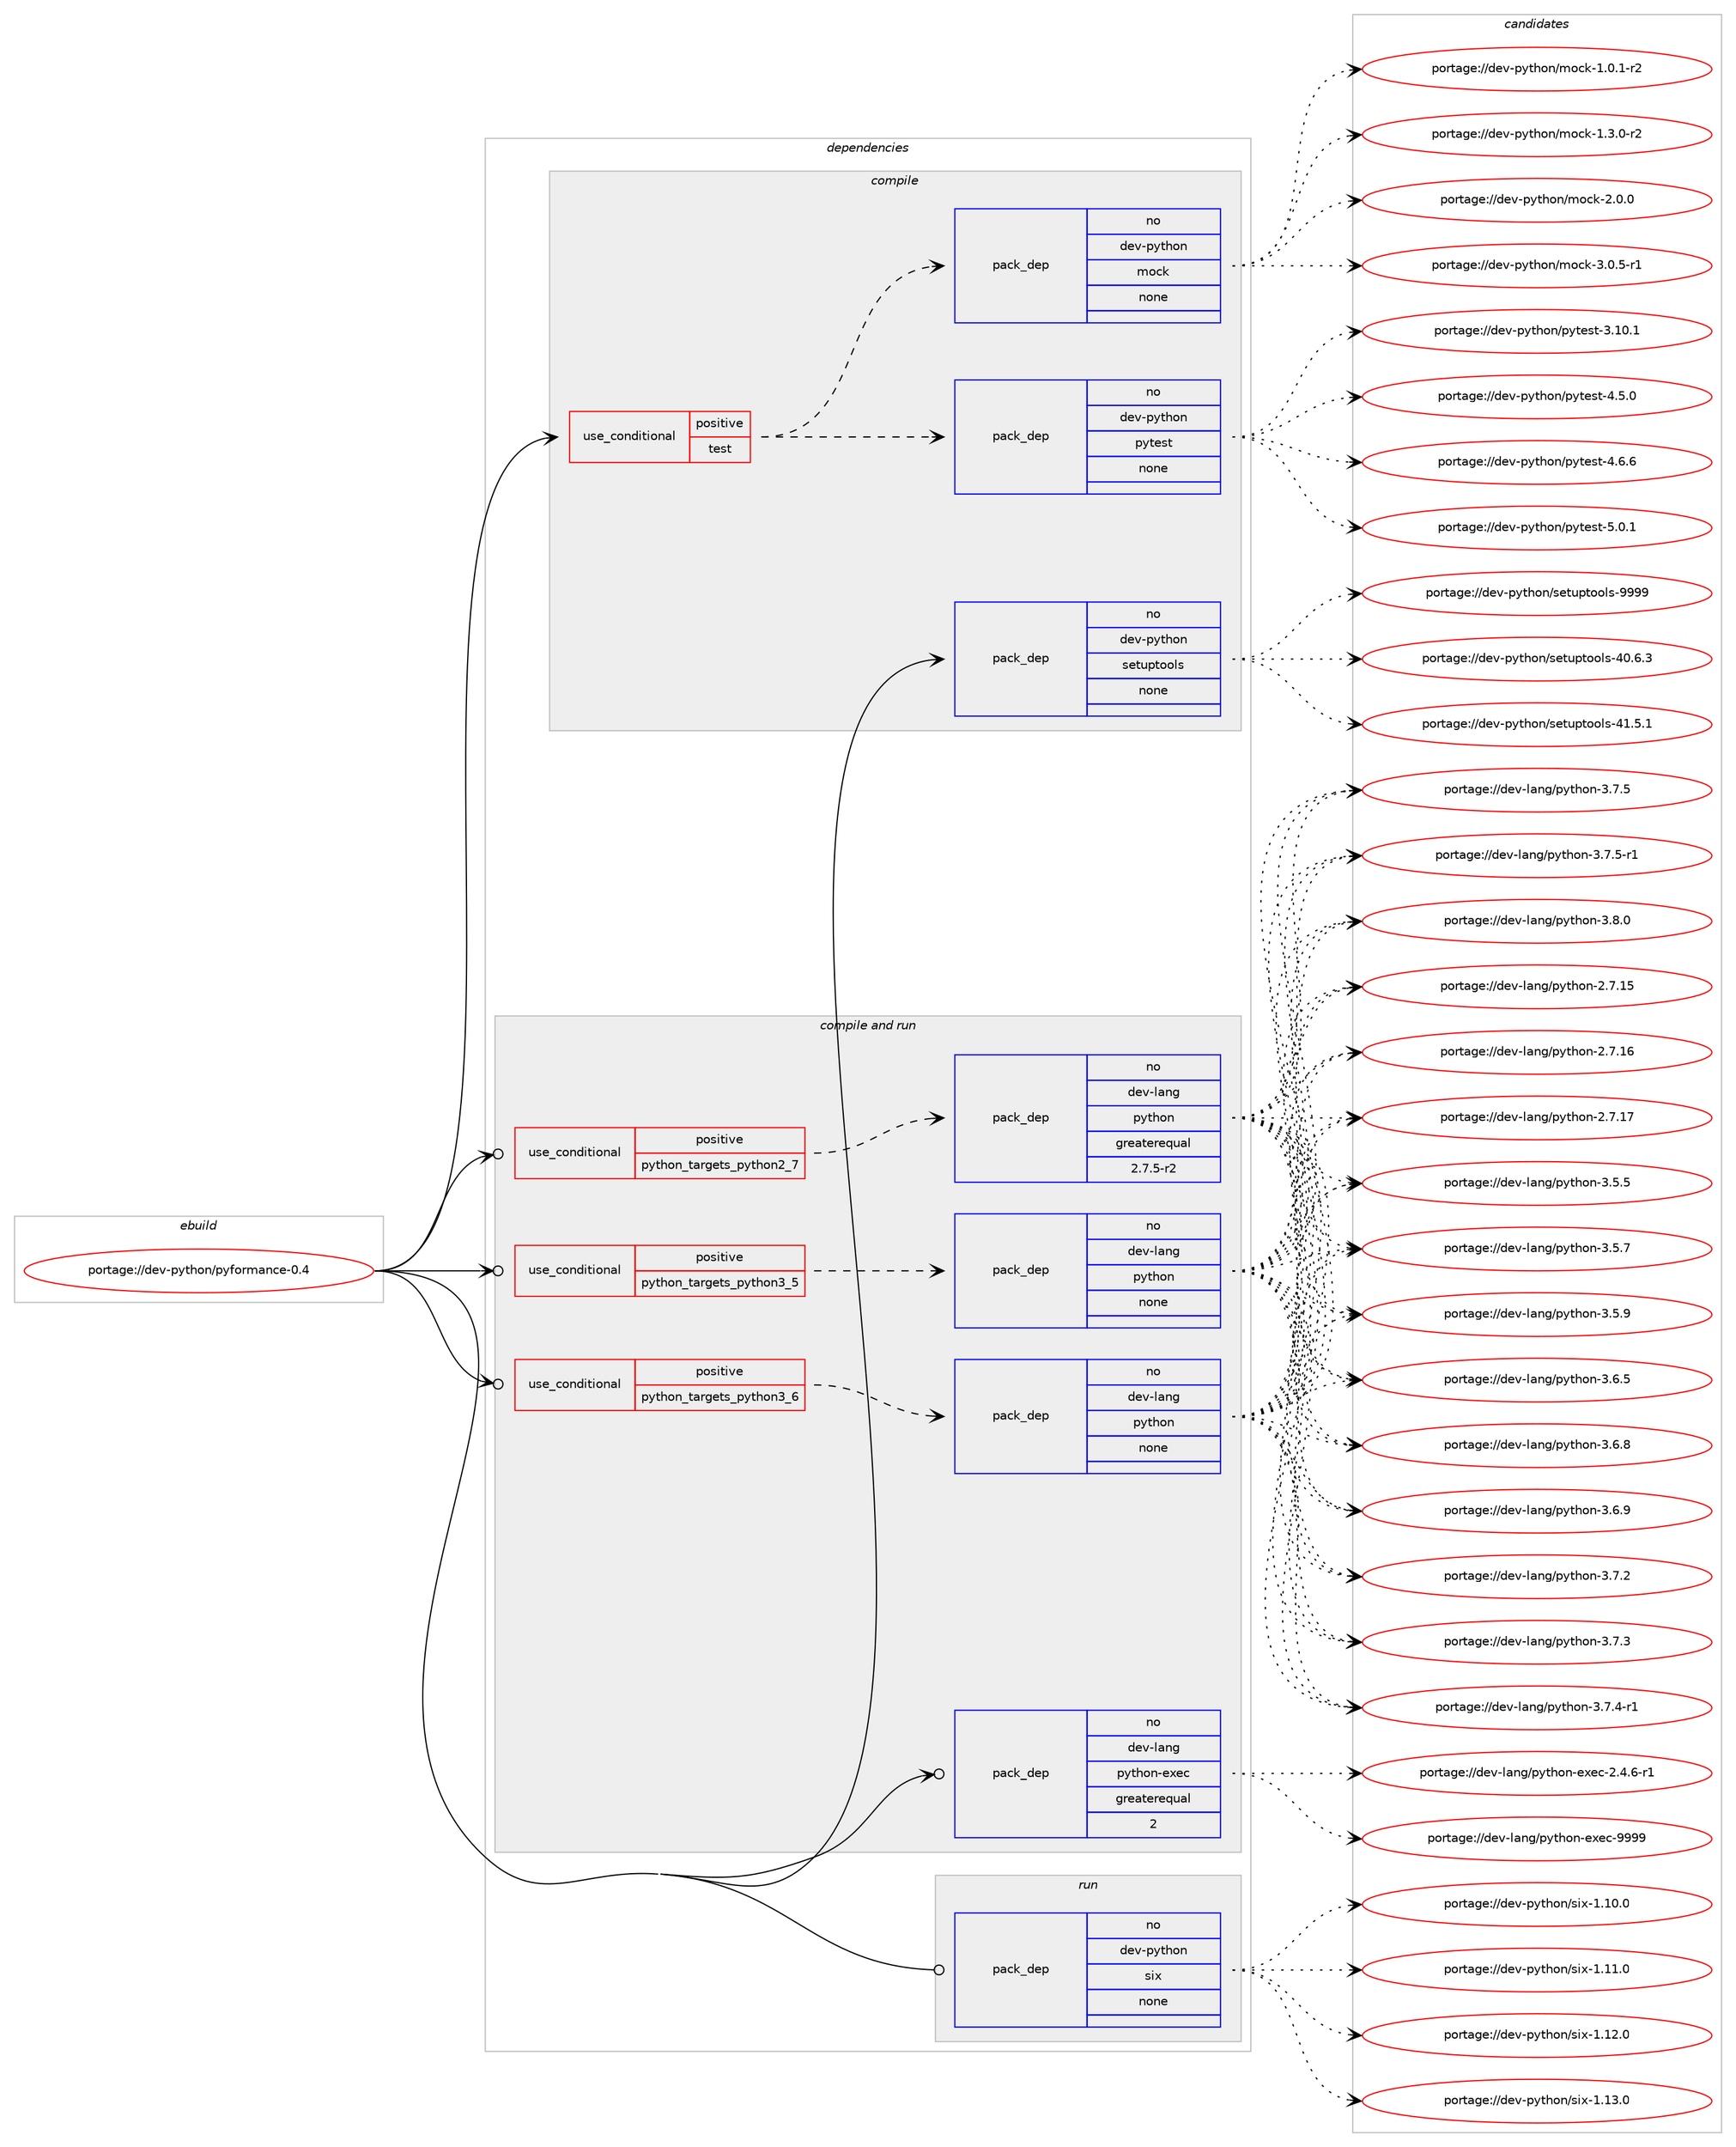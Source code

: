 digraph prolog {

# *************
# Graph options
# *************

newrank=true;
concentrate=true;
compound=true;
graph [rankdir=LR,fontname=Helvetica,fontsize=10,ranksep=1.5];#, ranksep=2.5, nodesep=0.2];
edge  [arrowhead=vee];
node  [fontname=Helvetica,fontsize=10];

# **********
# The ebuild
# **********

subgraph cluster_leftcol {
color=gray;
rank=same;
label=<<i>ebuild</i>>;
id [label="portage://dev-python/pyformance-0.4", color=red, width=4, href="../dev-python/pyformance-0.4.svg"];
}

# ****************
# The dependencies
# ****************

subgraph cluster_midcol {
color=gray;
label=<<i>dependencies</i>>;
subgraph cluster_compile {
fillcolor="#eeeeee";
style=filled;
label=<<i>compile</i>>;
subgraph cond35132 {
dependency160695 [label=<<TABLE BORDER="0" CELLBORDER="1" CELLSPACING="0" CELLPADDING="4"><TR><TD ROWSPAN="3" CELLPADDING="10">use_conditional</TD></TR><TR><TD>positive</TD></TR><TR><TD>test</TD></TR></TABLE>>, shape=none, color=red];
subgraph pack122198 {
dependency160696 [label=<<TABLE BORDER="0" CELLBORDER="1" CELLSPACING="0" CELLPADDING="4" WIDTH="220"><TR><TD ROWSPAN="6" CELLPADDING="30">pack_dep</TD></TR><TR><TD WIDTH="110">no</TD></TR><TR><TD>dev-python</TD></TR><TR><TD>pytest</TD></TR><TR><TD>none</TD></TR><TR><TD></TD></TR></TABLE>>, shape=none, color=blue];
}
dependency160695:e -> dependency160696:w [weight=20,style="dashed",arrowhead="vee"];
subgraph pack122199 {
dependency160697 [label=<<TABLE BORDER="0" CELLBORDER="1" CELLSPACING="0" CELLPADDING="4" WIDTH="220"><TR><TD ROWSPAN="6" CELLPADDING="30">pack_dep</TD></TR><TR><TD WIDTH="110">no</TD></TR><TR><TD>dev-python</TD></TR><TR><TD>mock</TD></TR><TR><TD>none</TD></TR><TR><TD></TD></TR></TABLE>>, shape=none, color=blue];
}
dependency160695:e -> dependency160697:w [weight=20,style="dashed",arrowhead="vee"];
}
id:e -> dependency160695:w [weight=20,style="solid",arrowhead="vee"];
subgraph pack122200 {
dependency160698 [label=<<TABLE BORDER="0" CELLBORDER="1" CELLSPACING="0" CELLPADDING="4" WIDTH="220"><TR><TD ROWSPAN="6" CELLPADDING="30">pack_dep</TD></TR><TR><TD WIDTH="110">no</TD></TR><TR><TD>dev-python</TD></TR><TR><TD>setuptools</TD></TR><TR><TD>none</TD></TR><TR><TD></TD></TR></TABLE>>, shape=none, color=blue];
}
id:e -> dependency160698:w [weight=20,style="solid",arrowhead="vee"];
}
subgraph cluster_compileandrun {
fillcolor="#eeeeee";
style=filled;
label=<<i>compile and run</i>>;
subgraph cond35133 {
dependency160699 [label=<<TABLE BORDER="0" CELLBORDER="1" CELLSPACING="0" CELLPADDING="4"><TR><TD ROWSPAN="3" CELLPADDING="10">use_conditional</TD></TR><TR><TD>positive</TD></TR><TR><TD>python_targets_python2_7</TD></TR></TABLE>>, shape=none, color=red];
subgraph pack122201 {
dependency160700 [label=<<TABLE BORDER="0" CELLBORDER="1" CELLSPACING="0" CELLPADDING="4" WIDTH="220"><TR><TD ROWSPAN="6" CELLPADDING="30">pack_dep</TD></TR><TR><TD WIDTH="110">no</TD></TR><TR><TD>dev-lang</TD></TR><TR><TD>python</TD></TR><TR><TD>greaterequal</TD></TR><TR><TD>2.7.5-r2</TD></TR></TABLE>>, shape=none, color=blue];
}
dependency160699:e -> dependency160700:w [weight=20,style="dashed",arrowhead="vee"];
}
id:e -> dependency160699:w [weight=20,style="solid",arrowhead="odotvee"];
subgraph cond35134 {
dependency160701 [label=<<TABLE BORDER="0" CELLBORDER="1" CELLSPACING="0" CELLPADDING="4"><TR><TD ROWSPAN="3" CELLPADDING="10">use_conditional</TD></TR><TR><TD>positive</TD></TR><TR><TD>python_targets_python3_5</TD></TR></TABLE>>, shape=none, color=red];
subgraph pack122202 {
dependency160702 [label=<<TABLE BORDER="0" CELLBORDER="1" CELLSPACING="0" CELLPADDING="4" WIDTH="220"><TR><TD ROWSPAN="6" CELLPADDING="30">pack_dep</TD></TR><TR><TD WIDTH="110">no</TD></TR><TR><TD>dev-lang</TD></TR><TR><TD>python</TD></TR><TR><TD>none</TD></TR><TR><TD></TD></TR></TABLE>>, shape=none, color=blue];
}
dependency160701:e -> dependency160702:w [weight=20,style="dashed",arrowhead="vee"];
}
id:e -> dependency160701:w [weight=20,style="solid",arrowhead="odotvee"];
subgraph cond35135 {
dependency160703 [label=<<TABLE BORDER="0" CELLBORDER="1" CELLSPACING="0" CELLPADDING="4"><TR><TD ROWSPAN="3" CELLPADDING="10">use_conditional</TD></TR><TR><TD>positive</TD></TR><TR><TD>python_targets_python3_6</TD></TR></TABLE>>, shape=none, color=red];
subgraph pack122203 {
dependency160704 [label=<<TABLE BORDER="0" CELLBORDER="1" CELLSPACING="0" CELLPADDING="4" WIDTH="220"><TR><TD ROWSPAN="6" CELLPADDING="30">pack_dep</TD></TR><TR><TD WIDTH="110">no</TD></TR><TR><TD>dev-lang</TD></TR><TR><TD>python</TD></TR><TR><TD>none</TD></TR><TR><TD></TD></TR></TABLE>>, shape=none, color=blue];
}
dependency160703:e -> dependency160704:w [weight=20,style="dashed",arrowhead="vee"];
}
id:e -> dependency160703:w [weight=20,style="solid",arrowhead="odotvee"];
subgraph pack122204 {
dependency160705 [label=<<TABLE BORDER="0" CELLBORDER="1" CELLSPACING="0" CELLPADDING="4" WIDTH="220"><TR><TD ROWSPAN="6" CELLPADDING="30">pack_dep</TD></TR><TR><TD WIDTH="110">no</TD></TR><TR><TD>dev-lang</TD></TR><TR><TD>python-exec</TD></TR><TR><TD>greaterequal</TD></TR><TR><TD>2</TD></TR></TABLE>>, shape=none, color=blue];
}
id:e -> dependency160705:w [weight=20,style="solid",arrowhead="odotvee"];
}
subgraph cluster_run {
fillcolor="#eeeeee";
style=filled;
label=<<i>run</i>>;
subgraph pack122205 {
dependency160706 [label=<<TABLE BORDER="0" CELLBORDER="1" CELLSPACING="0" CELLPADDING="4" WIDTH="220"><TR><TD ROWSPAN="6" CELLPADDING="30">pack_dep</TD></TR><TR><TD WIDTH="110">no</TD></TR><TR><TD>dev-python</TD></TR><TR><TD>six</TD></TR><TR><TD>none</TD></TR><TR><TD></TD></TR></TABLE>>, shape=none, color=blue];
}
id:e -> dependency160706:w [weight=20,style="solid",arrowhead="odot"];
}
}

# **************
# The candidates
# **************

subgraph cluster_choices {
rank=same;
color=gray;
label=<<i>candidates</i>>;

subgraph choice122198 {
color=black;
nodesep=1;
choiceportage100101118451121211161041111104711212111610111511645514649484649 [label="portage://dev-python/pytest-3.10.1", color=red, width=4,href="../dev-python/pytest-3.10.1.svg"];
choiceportage1001011184511212111610411111047112121116101115116455246534648 [label="portage://dev-python/pytest-4.5.0", color=red, width=4,href="../dev-python/pytest-4.5.0.svg"];
choiceportage1001011184511212111610411111047112121116101115116455246544654 [label="portage://dev-python/pytest-4.6.6", color=red, width=4,href="../dev-python/pytest-4.6.6.svg"];
choiceportage1001011184511212111610411111047112121116101115116455346484649 [label="portage://dev-python/pytest-5.0.1", color=red, width=4,href="../dev-python/pytest-5.0.1.svg"];
dependency160696:e -> choiceportage100101118451121211161041111104711212111610111511645514649484649:w [style=dotted,weight="100"];
dependency160696:e -> choiceportage1001011184511212111610411111047112121116101115116455246534648:w [style=dotted,weight="100"];
dependency160696:e -> choiceportage1001011184511212111610411111047112121116101115116455246544654:w [style=dotted,weight="100"];
dependency160696:e -> choiceportage1001011184511212111610411111047112121116101115116455346484649:w [style=dotted,weight="100"];
}
subgraph choice122199 {
color=black;
nodesep=1;
choiceportage1001011184511212111610411111047109111991074549464846494511450 [label="portage://dev-python/mock-1.0.1-r2", color=red, width=4,href="../dev-python/mock-1.0.1-r2.svg"];
choiceportage1001011184511212111610411111047109111991074549465146484511450 [label="portage://dev-python/mock-1.3.0-r2", color=red, width=4,href="../dev-python/mock-1.3.0-r2.svg"];
choiceportage100101118451121211161041111104710911199107455046484648 [label="portage://dev-python/mock-2.0.0", color=red, width=4,href="../dev-python/mock-2.0.0.svg"];
choiceportage1001011184511212111610411111047109111991074551464846534511449 [label="portage://dev-python/mock-3.0.5-r1", color=red, width=4,href="../dev-python/mock-3.0.5-r1.svg"];
dependency160697:e -> choiceportage1001011184511212111610411111047109111991074549464846494511450:w [style=dotted,weight="100"];
dependency160697:e -> choiceportage1001011184511212111610411111047109111991074549465146484511450:w [style=dotted,weight="100"];
dependency160697:e -> choiceportage100101118451121211161041111104710911199107455046484648:w [style=dotted,weight="100"];
dependency160697:e -> choiceportage1001011184511212111610411111047109111991074551464846534511449:w [style=dotted,weight="100"];
}
subgraph choice122200 {
color=black;
nodesep=1;
choiceportage100101118451121211161041111104711510111611711211611111110811545524846544651 [label="portage://dev-python/setuptools-40.6.3", color=red, width=4,href="../dev-python/setuptools-40.6.3.svg"];
choiceportage100101118451121211161041111104711510111611711211611111110811545524946534649 [label="portage://dev-python/setuptools-41.5.1", color=red, width=4,href="../dev-python/setuptools-41.5.1.svg"];
choiceportage10010111845112121116104111110471151011161171121161111111081154557575757 [label="portage://dev-python/setuptools-9999", color=red, width=4,href="../dev-python/setuptools-9999.svg"];
dependency160698:e -> choiceportage100101118451121211161041111104711510111611711211611111110811545524846544651:w [style=dotted,weight="100"];
dependency160698:e -> choiceportage100101118451121211161041111104711510111611711211611111110811545524946534649:w [style=dotted,weight="100"];
dependency160698:e -> choiceportage10010111845112121116104111110471151011161171121161111111081154557575757:w [style=dotted,weight="100"];
}
subgraph choice122201 {
color=black;
nodesep=1;
choiceportage10010111845108971101034711212111610411111045504655464953 [label="portage://dev-lang/python-2.7.15", color=red, width=4,href="../dev-lang/python-2.7.15.svg"];
choiceportage10010111845108971101034711212111610411111045504655464954 [label="portage://dev-lang/python-2.7.16", color=red, width=4,href="../dev-lang/python-2.7.16.svg"];
choiceportage10010111845108971101034711212111610411111045504655464955 [label="portage://dev-lang/python-2.7.17", color=red, width=4,href="../dev-lang/python-2.7.17.svg"];
choiceportage100101118451089711010347112121116104111110455146534653 [label="portage://dev-lang/python-3.5.5", color=red, width=4,href="../dev-lang/python-3.5.5.svg"];
choiceportage100101118451089711010347112121116104111110455146534655 [label="portage://dev-lang/python-3.5.7", color=red, width=4,href="../dev-lang/python-3.5.7.svg"];
choiceportage100101118451089711010347112121116104111110455146534657 [label="portage://dev-lang/python-3.5.9", color=red, width=4,href="../dev-lang/python-3.5.9.svg"];
choiceportage100101118451089711010347112121116104111110455146544653 [label="portage://dev-lang/python-3.6.5", color=red, width=4,href="../dev-lang/python-3.6.5.svg"];
choiceportage100101118451089711010347112121116104111110455146544656 [label="portage://dev-lang/python-3.6.8", color=red, width=4,href="../dev-lang/python-3.6.8.svg"];
choiceportage100101118451089711010347112121116104111110455146544657 [label="portage://dev-lang/python-3.6.9", color=red, width=4,href="../dev-lang/python-3.6.9.svg"];
choiceportage100101118451089711010347112121116104111110455146554650 [label="portage://dev-lang/python-3.7.2", color=red, width=4,href="../dev-lang/python-3.7.2.svg"];
choiceportage100101118451089711010347112121116104111110455146554651 [label="portage://dev-lang/python-3.7.3", color=red, width=4,href="../dev-lang/python-3.7.3.svg"];
choiceportage1001011184510897110103471121211161041111104551465546524511449 [label="portage://dev-lang/python-3.7.4-r1", color=red, width=4,href="../dev-lang/python-3.7.4-r1.svg"];
choiceportage100101118451089711010347112121116104111110455146554653 [label="portage://dev-lang/python-3.7.5", color=red, width=4,href="../dev-lang/python-3.7.5.svg"];
choiceportage1001011184510897110103471121211161041111104551465546534511449 [label="portage://dev-lang/python-3.7.5-r1", color=red, width=4,href="../dev-lang/python-3.7.5-r1.svg"];
choiceportage100101118451089711010347112121116104111110455146564648 [label="portage://dev-lang/python-3.8.0", color=red, width=4,href="../dev-lang/python-3.8.0.svg"];
dependency160700:e -> choiceportage10010111845108971101034711212111610411111045504655464953:w [style=dotted,weight="100"];
dependency160700:e -> choiceportage10010111845108971101034711212111610411111045504655464954:w [style=dotted,weight="100"];
dependency160700:e -> choiceportage10010111845108971101034711212111610411111045504655464955:w [style=dotted,weight="100"];
dependency160700:e -> choiceportage100101118451089711010347112121116104111110455146534653:w [style=dotted,weight="100"];
dependency160700:e -> choiceportage100101118451089711010347112121116104111110455146534655:w [style=dotted,weight="100"];
dependency160700:e -> choiceportage100101118451089711010347112121116104111110455146534657:w [style=dotted,weight="100"];
dependency160700:e -> choiceportage100101118451089711010347112121116104111110455146544653:w [style=dotted,weight="100"];
dependency160700:e -> choiceportage100101118451089711010347112121116104111110455146544656:w [style=dotted,weight="100"];
dependency160700:e -> choiceportage100101118451089711010347112121116104111110455146544657:w [style=dotted,weight="100"];
dependency160700:e -> choiceportage100101118451089711010347112121116104111110455146554650:w [style=dotted,weight="100"];
dependency160700:e -> choiceportage100101118451089711010347112121116104111110455146554651:w [style=dotted,weight="100"];
dependency160700:e -> choiceportage1001011184510897110103471121211161041111104551465546524511449:w [style=dotted,weight="100"];
dependency160700:e -> choiceportage100101118451089711010347112121116104111110455146554653:w [style=dotted,weight="100"];
dependency160700:e -> choiceportage1001011184510897110103471121211161041111104551465546534511449:w [style=dotted,weight="100"];
dependency160700:e -> choiceportage100101118451089711010347112121116104111110455146564648:w [style=dotted,weight="100"];
}
subgraph choice122202 {
color=black;
nodesep=1;
choiceportage10010111845108971101034711212111610411111045504655464953 [label="portage://dev-lang/python-2.7.15", color=red, width=4,href="../dev-lang/python-2.7.15.svg"];
choiceportage10010111845108971101034711212111610411111045504655464954 [label="portage://dev-lang/python-2.7.16", color=red, width=4,href="../dev-lang/python-2.7.16.svg"];
choiceportage10010111845108971101034711212111610411111045504655464955 [label="portage://dev-lang/python-2.7.17", color=red, width=4,href="../dev-lang/python-2.7.17.svg"];
choiceportage100101118451089711010347112121116104111110455146534653 [label="portage://dev-lang/python-3.5.5", color=red, width=4,href="../dev-lang/python-3.5.5.svg"];
choiceportage100101118451089711010347112121116104111110455146534655 [label="portage://dev-lang/python-3.5.7", color=red, width=4,href="../dev-lang/python-3.5.7.svg"];
choiceportage100101118451089711010347112121116104111110455146534657 [label="portage://dev-lang/python-3.5.9", color=red, width=4,href="../dev-lang/python-3.5.9.svg"];
choiceportage100101118451089711010347112121116104111110455146544653 [label="portage://dev-lang/python-3.6.5", color=red, width=4,href="../dev-lang/python-3.6.5.svg"];
choiceportage100101118451089711010347112121116104111110455146544656 [label="portage://dev-lang/python-3.6.8", color=red, width=4,href="../dev-lang/python-3.6.8.svg"];
choiceportage100101118451089711010347112121116104111110455146544657 [label="portage://dev-lang/python-3.6.9", color=red, width=4,href="../dev-lang/python-3.6.9.svg"];
choiceportage100101118451089711010347112121116104111110455146554650 [label="portage://dev-lang/python-3.7.2", color=red, width=4,href="../dev-lang/python-3.7.2.svg"];
choiceportage100101118451089711010347112121116104111110455146554651 [label="portage://dev-lang/python-3.7.3", color=red, width=4,href="../dev-lang/python-3.7.3.svg"];
choiceportage1001011184510897110103471121211161041111104551465546524511449 [label="portage://dev-lang/python-3.7.4-r1", color=red, width=4,href="../dev-lang/python-3.7.4-r1.svg"];
choiceportage100101118451089711010347112121116104111110455146554653 [label="portage://dev-lang/python-3.7.5", color=red, width=4,href="../dev-lang/python-3.7.5.svg"];
choiceportage1001011184510897110103471121211161041111104551465546534511449 [label="portage://dev-lang/python-3.7.5-r1", color=red, width=4,href="../dev-lang/python-3.7.5-r1.svg"];
choiceportage100101118451089711010347112121116104111110455146564648 [label="portage://dev-lang/python-3.8.0", color=red, width=4,href="../dev-lang/python-3.8.0.svg"];
dependency160702:e -> choiceportage10010111845108971101034711212111610411111045504655464953:w [style=dotted,weight="100"];
dependency160702:e -> choiceportage10010111845108971101034711212111610411111045504655464954:w [style=dotted,weight="100"];
dependency160702:e -> choiceportage10010111845108971101034711212111610411111045504655464955:w [style=dotted,weight="100"];
dependency160702:e -> choiceportage100101118451089711010347112121116104111110455146534653:w [style=dotted,weight="100"];
dependency160702:e -> choiceportage100101118451089711010347112121116104111110455146534655:w [style=dotted,weight="100"];
dependency160702:e -> choiceportage100101118451089711010347112121116104111110455146534657:w [style=dotted,weight="100"];
dependency160702:e -> choiceportage100101118451089711010347112121116104111110455146544653:w [style=dotted,weight="100"];
dependency160702:e -> choiceportage100101118451089711010347112121116104111110455146544656:w [style=dotted,weight="100"];
dependency160702:e -> choiceportage100101118451089711010347112121116104111110455146544657:w [style=dotted,weight="100"];
dependency160702:e -> choiceportage100101118451089711010347112121116104111110455146554650:w [style=dotted,weight="100"];
dependency160702:e -> choiceportage100101118451089711010347112121116104111110455146554651:w [style=dotted,weight="100"];
dependency160702:e -> choiceportage1001011184510897110103471121211161041111104551465546524511449:w [style=dotted,weight="100"];
dependency160702:e -> choiceportage100101118451089711010347112121116104111110455146554653:w [style=dotted,weight="100"];
dependency160702:e -> choiceportage1001011184510897110103471121211161041111104551465546534511449:w [style=dotted,weight="100"];
dependency160702:e -> choiceportage100101118451089711010347112121116104111110455146564648:w [style=dotted,weight="100"];
}
subgraph choice122203 {
color=black;
nodesep=1;
choiceportage10010111845108971101034711212111610411111045504655464953 [label="portage://dev-lang/python-2.7.15", color=red, width=4,href="../dev-lang/python-2.7.15.svg"];
choiceportage10010111845108971101034711212111610411111045504655464954 [label="portage://dev-lang/python-2.7.16", color=red, width=4,href="../dev-lang/python-2.7.16.svg"];
choiceportage10010111845108971101034711212111610411111045504655464955 [label="portage://dev-lang/python-2.7.17", color=red, width=4,href="../dev-lang/python-2.7.17.svg"];
choiceportage100101118451089711010347112121116104111110455146534653 [label="portage://dev-lang/python-3.5.5", color=red, width=4,href="../dev-lang/python-3.5.5.svg"];
choiceportage100101118451089711010347112121116104111110455146534655 [label="portage://dev-lang/python-3.5.7", color=red, width=4,href="../dev-lang/python-3.5.7.svg"];
choiceportage100101118451089711010347112121116104111110455146534657 [label="portage://dev-lang/python-3.5.9", color=red, width=4,href="../dev-lang/python-3.5.9.svg"];
choiceportage100101118451089711010347112121116104111110455146544653 [label="portage://dev-lang/python-3.6.5", color=red, width=4,href="../dev-lang/python-3.6.5.svg"];
choiceportage100101118451089711010347112121116104111110455146544656 [label="portage://dev-lang/python-3.6.8", color=red, width=4,href="../dev-lang/python-3.6.8.svg"];
choiceportage100101118451089711010347112121116104111110455146544657 [label="portage://dev-lang/python-3.6.9", color=red, width=4,href="../dev-lang/python-3.6.9.svg"];
choiceportage100101118451089711010347112121116104111110455146554650 [label="portage://dev-lang/python-3.7.2", color=red, width=4,href="../dev-lang/python-3.7.2.svg"];
choiceportage100101118451089711010347112121116104111110455146554651 [label="portage://dev-lang/python-3.7.3", color=red, width=4,href="../dev-lang/python-3.7.3.svg"];
choiceportage1001011184510897110103471121211161041111104551465546524511449 [label="portage://dev-lang/python-3.7.4-r1", color=red, width=4,href="../dev-lang/python-3.7.4-r1.svg"];
choiceportage100101118451089711010347112121116104111110455146554653 [label="portage://dev-lang/python-3.7.5", color=red, width=4,href="../dev-lang/python-3.7.5.svg"];
choiceportage1001011184510897110103471121211161041111104551465546534511449 [label="portage://dev-lang/python-3.7.5-r1", color=red, width=4,href="../dev-lang/python-3.7.5-r1.svg"];
choiceportage100101118451089711010347112121116104111110455146564648 [label="portage://dev-lang/python-3.8.0", color=red, width=4,href="../dev-lang/python-3.8.0.svg"];
dependency160704:e -> choiceportage10010111845108971101034711212111610411111045504655464953:w [style=dotted,weight="100"];
dependency160704:e -> choiceportage10010111845108971101034711212111610411111045504655464954:w [style=dotted,weight="100"];
dependency160704:e -> choiceportage10010111845108971101034711212111610411111045504655464955:w [style=dotted,weight="100"];
dependency160704:e -> choiceportage100101118451089711010347112121116104111110455146534653:w [style=dotted,weight="100"];
dependency160704:e -> choiceportage100101118451089711010347112121116104111110455146534655:w [style=dotted,weight="100"];
dependency160704:e -> choiceportage100101118451089711010347112121116104111110455146534657:w [style=dotted,weight="100"];
dependency160704:e -> choiceportage100101118451089711010347112121116104111110455146544653:w [style=dotted,weight="100"];
dependency160704:e -> choiceportage100101118451089711010347112121116104111110455146544656:w [style=dotted,weight="100"];
dependency160704:e -> choiceportage100101118451089711010347112121116104111110455146544657:w [style=dotted,weight="100"];
dependency160704:e -> choiceportage100101118451089711010347112121116104111110455146554650:w [style=dotted,weight="100"];
dependency160704:e -> choiceportage100101118451089711010347112121116104111110455146554651:w [style=dotted,weight="100"];
dependency160704:e -> choiceportage1001011184510897110103471121211161041111104551465546524511449:w [style=dotted,weight="100"];
dependency160704:e -> choiceportage100101118451089711010347112121116104111110455146554653:w [style=dotted,weight="100"];
dependency160704:e -> choiceportage1001011184510897110103471121211161041111104551465546534511449:w [style=dotted,weight="100"];
dependency160704:e -> choiceportage100101118451089711010347112121116104111110455146564648:w [style=dotted,weight="100"];
}
subgraph choice122204 {
color=black;
nodesep=1;
choiceportage10010111845108971101034711212111610411111045101120101994550465246544511449 [label="portage://dev-lang/python-exec-2.4.6-r1", color=red, width=4,href="../dev-lang/python-exec-2.4.6-r1.svg"];
choiceportage10010111845108971101034711212111610411111045101120101994557575757 [label="portage://dev-lang/python-exec-9999", color=red, width=4,href="../dev-lang/python-exec-9999.svg"];
dependency160705:e -> choiceportage10010111845108971101034711212111610411111045101120101994550465246544511449:w [style=dotted,weight="100"];
dependency160705:e -> choiceportage10010111845108971101034711212111610411111045101120101994557575757:w [style=dotted,weight="100"];
}
subgraph choice122205 {
color=black;
nodesep=1;
choiceportage100101118451121211161041111104711510512045494649484648 [label="portage://dev-python/six-1.10.0", color=red, width=4,href="../dev-python/six-1.10.0.svg"];
choiceportage100101118451121211161041111104711510512045494649494648 [label="portage://dev-python/six-1.11.0", color=red, width=4,href="../dev-python/six-1.11.0.svg"];
choiceportage100101118451121211161041111104711510512045494649504648 [label="portage://dev-python/six-1.12.0", color=red, width=4,href="../dev-python/six-1.12.0.svg"];
choiceportage100101118451121211161041111104711510512045494649514648 [label="portage://dev-python/six-1.13.0", color=red, width=4,href="../dev-python/six-1.13.0.svg"];
dependency160706:e -> choiceportage100101118451121211161041111104711510512045494649484648:w [style=dotted,weight="100"];
dependency160706:e -> choiceportage100101118451121211161041111104711510512045494649494648:w [style=dotted,weight="100"];
dependency160706:e -> choiceportage100101118451121211161041111104711510512045494649504648:w [style=dotted,weight="100"];
dependency160706:e -> choiceportage100101118451121211161041111104711510512045494649514648:w [style=dotted,weight="100"];
}
}

}
